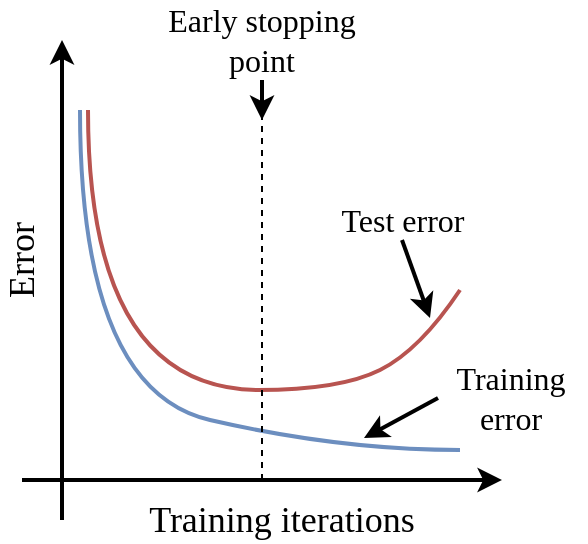 <mxfile version="13.6.6" type="device"><diagram id="ttmiYlwxQd3KsUxNn-aM" name="Page-1"><mxGraphModel dx="813" dy="437" grid="1" gridSize="10" guides="1" tooltips="1" connect="1" arrows="1" fold="1" page="1" pageScale="1" pageWidth="827" pageHeight="1169" math="0" shadow="0"><root><mxCell id="0"/><mxCell id="1" parent="0"/><mxCell id="w2CtlG2T4uRhlUDZmzhm-1" value="" style="endArrow=classic;html=1;strokeWidth=2;strokeColor=#000000;fontFamily=lmodern;" parent="1" edge="1"><mxGeometry width="50" height="50" relative="1" as="geometry"><mxPoint x="280" y="460" as="sourcePoint"/><mxPoint x="280" y="220" as="targetPoint"/></mxGeometry></mxCell><mxCell id="w2CtlG2T4uRhlUDZmzhm-2" value="" style="endArrow=classic;html=1;strokeWidth=2;strokeColor=#000000;fontFamily=lmodern;" parent="1" edge="1"><mxGeometry width="50" height="50" relative="1" as="geometry"><mxPoint x="260" y="440" as="sourcePoint"/><mxPoint x="500" y="440" as="targetPoint"/></mxGeometry></mxCell><mxCell id="w2CtlG2T4uRhlUDZmzhm-10" value="&lt;font style=&quot;font-size: 18px&quot;&gt;Error&lt;/font&gt;" style="text;html=1;strokeColor=none;fillColor=none;align=center;verticalAlign=middle;whiteSpace=wrap;rounded=0;rotation=-90;fontFamily=lmodern;" parent="1" vertex="1"><mxGeometry x="150" y="320" width="220" height="20" as="geometry"/></mxCell><mxCell id="w2CtlG2T4uRhlUDZmzhm-11" value="&lt;font style=&quot;font-size: 18px&quot;&gt;Training iterations&lt;br&gt;&lt;/font&gt;" style="text;html=1;strokeColor=none;fillColor=none;align=center;verticalAlign=middle;whiteSpace=wrap;rounded=0;fontFamily=lmodern;" parent="1" vertex="1"><mxGeometry x="280" y="450" width="220" height="20" as="geometry"/></mxCell><mxCell id="w2CtlG2T4uRhlUDZmzhm-15" value="" style="endArrow=none;html=1;shadow=0;strokeColor=#000000;strokeWidth=2;startArrow=classic;startFill=1;fontFamily=lmodern;" parent="1" edge="1"><mxGeometry width="50" height="50" relative="1" as="geometry"><mxPoint x="431" y="419" as="sourcePoint"/><mxPoint x="468" y="399" as="targetPoint"/></mxGeometry></mxCell><mxCell id="w2CtlG2T4uRhlUDZmzhm-18" value="&lt;font style=&quot;font-size: 16px&quot;&gt;Training error&lt;/font&gt;" style="text;html=1;strokeColor=none;fillColor=none;align=center;verticalAlign=middle;whiteSpace=wrap;rounded=0;fontFamily=lmodern;" parent="1" vertex="1"><mxGeometry x="467" y="389" width="75" height="20" as="geometry"/></mxCell><mxCell id="w2CtlG2T4uRhlUDZmzhm-19" value="" style="endArrow=none;html=1;edgeStyle=orthogonalEdgeStyle;curved=1;strokeWidth=2;fillColor=#f8cecc;strokeColor=#b85450;fontFamily=lmodern;" parent="1" edge="1"><mxGeometry width="50" height="50" relative="1" as="geometry"><mxPoint x="293" y="255" as="sourcePoint"/><mxPoint x="379" y="395" as="targetPoint"/><Array as="points"><mxPoint x="293" y="395"/></Array></mxGeometry></mxCell><mxCell id="w2CtlG2T4uRhlUDZmzhm-21" value="" style="curved=1;endArrow=none;html=1;endFill=0;strokeWidth=2;fillColor=#f8cecc;strokeColor=#b85450;fontFamily=lmodern;" parent="1" edge="1"><mxGeometry width="50" height="50" relative="1" as="geometry"><mxPoint x="378" y="395" as="sourcePoint"/><mxPoint x="479" y="345" as="targetPoint"/><Array as="points"><mxPoint x="419" y="395"/><mxPoint x="459" y="375"/></Array></mxGeometry></mxCell><mxCell id="w2CtlG2T4uRhlUDZmzhm-25" value="" style="curved=1;endArrow=none;html=1;endFill=0;strokeWidth=2;fillColor=#dae8fc;strokeColor=#6c8ebf;fontFamily=lmodern;" parent="1" edge="1"><mxGeometry width="50" height="50" relative="1" as="geometry"><mxPoint x="289" y="255" as="sourcePoint"/><mxPoint x="479" y="425" as="targetPoint"/><Array as="points"><mxPoint x="289" y="395"/><mxPoint x="419" y="425"/></Array></mxGeometry></mxCell><mxCell id="w2CtlG2T4uRhlUDZmzhm-27" value="" style="endArrow=none;dashed=1;html=1;fontFamily=lmodern;" parent="1" edge="1"><mxGeometry width="50" height="50" relative="1" as="geometry"><mxPoint x="380" y="440" as="sourcePoint"/><mxPoint x="380" y="240" as="targetPoint"/></mxGeometry></mxCell><mxCell id="w2CtlG2T4uRhlUDZmzhm-28" value="" style="endArrow=none;html=1;shadow=0;strokeColor=#000000;strokeWidth=2;startArrow=classic;startFill=1;fontFamily=lmodern;" parent="1" edge="1"><mxGeometry width="50" height="50" relative="1" as="geometry"><mxPoint x="464" y="359" as="sourcePoint"/><mxPoint x="450" y="320" as="targetPoint"/></mxGeometry></mxCell><mxCell id="w2CtlG2T4uRhlUDZmzhm-34" value="&lt;font style=&quot;font-size: 16px&quot;&gt;Test error&lt;/font&gt;" style="text;html=1;strokeColor=none;fillColor=none;align=center;verticalAlign=middle;whiteSpace=wrap;rounded=0;fontFamily=lmodern;" parent="1" vertex="1"><mxGeometry x="401" y="300" width="99" height="20" as="geometry"/></mxCell><mxCell id="w2CtlG2T4uRhlUDZmzhm-35" value="&lt;font style=&quot;font-size: 16px&quot;&gt;Early stopping point&lt;/font&gt;" style="text;html=1;strokeColor=none;fillColor=none;align=center;verticalAlign=middle;whiteSpace=wrap;rounded=0;fontFamily=lmodern;" parent="1" vertex="1"><mxGeometry x="320" y="200" width="120" height="40" as="geometry"/></mxCell><mxCell id="w2CtlG2T4uRhlUDZmzhm-36" value="" style="endArrow=classic;html=1;strokeWidth=2;exitX=0.5;exitY=1;exitDx=0;exitDy=0;fontFamily=lmodern;" parent="1" source="w2CtlG2T4uRhlUDZmzhm-35" edge="1"><mxGeometry width="50" height="50" relative="1" as="geometry"><mxPoint x="290" y="340" as="sourcePoint"/><mxPoint x="380" y="260" as="targetPoint"/></mxGeometry></mxCell></root></mxGraphModel></diagram></mxfile>